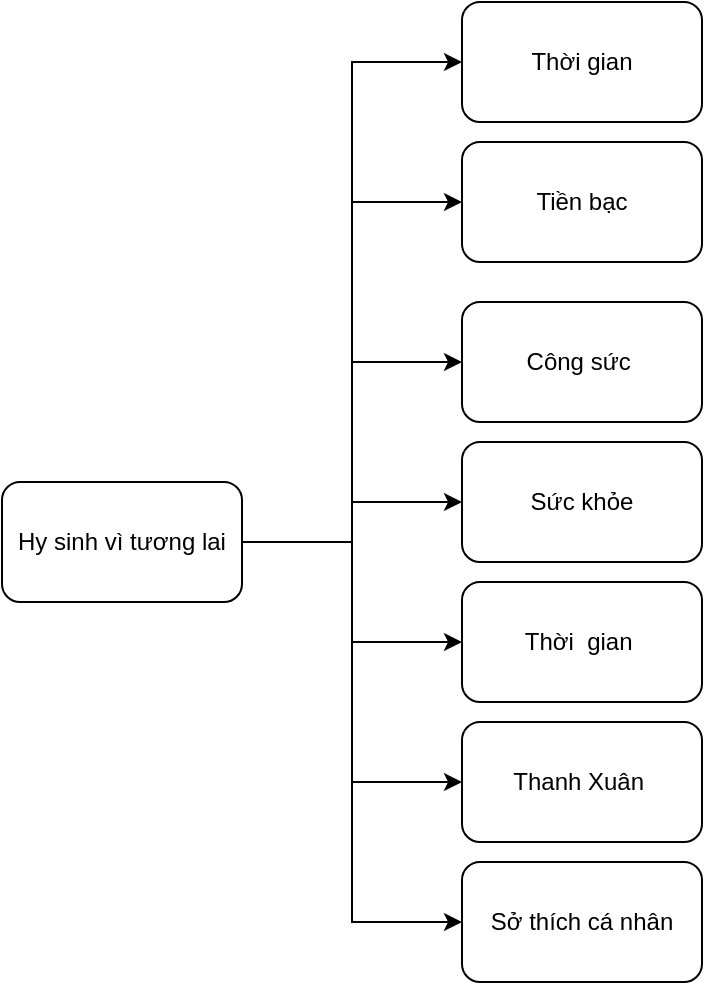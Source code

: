 <mxfile version="17.2.2" type="device"><diagram id="P7TDLo2UiMNAFGDrE6B-" name="Page-1"><mxGraphModel dx="776" dy="491" grid="1" gridSize="10" guides="1" tooltips="1" connect="1" arrows="1" fold="1" page="1" pageScale="1" pageWidth="827" pageHeight="1169" math="0" shadow="0"><root><mxCell id="0"/><mxCell id="1" parent="0"/><mxCell id="JM9HITRuYAUP79J9R5JV-9" style="edgeStyle=orthogonalEdgeStyle;rounded=0;orthogonalLoop=1;jettySize=auto;html=1;entryX=0;entryY=0.5;entryDx=0;entryDy=0;" edge="1" parent="1" source="JM9HITRuYAUP79J9R5JV-1" target="JM9HITRuYAUP79J9R5JV-2"><mxGeometry relative="1" as="geometry"/></mxCell><mxCell id="JM9HITRuYAUP79J9R5JV-10" style="edgeStyle=orthogonalEdgeStyle;rounded=0;orthogonalLoop=1;jettySize=auto;html=1;entryX=0;entryY=0.5;entryDx=0;entryDy=0;" edge="1" parent="1" source="JM9HITRuYAUP79J9R5JV-1" target="JM9HITRuYAUP79J9R5JV-3"><mxGeometry relative="1" as="geometry"/></mxCell><mxCell id="JM9HITRuYAUP79J9R5JV-11" style="edgeStyle=orthogonalEdgeStyle;rounded=0;orthogonalLoop=1;jettySize=auto;html=1;entryX=0;entryY=0.5;entryDx=0;entryDy=0;" edge="1" parent="1" source="JM9HITRuYAUP79J9R5JV-1" target="JM9HITRuYAUP79J9R5JV-4"><mxGeometry relative="1" as="geometry"/></mxCell><mxCell id="JM9HITRuYAUP79J9R5JV-12" style="edgeStyle=orthogonalEdgeStyle;rounded=0;orthogonalLoop=1;jettySize=auto;html=1;entryX=0;entryY=0.5;entryDx=0;entryDy=0;" edge="1" parent="1" source="JM9HITRuYAUP79J9R5JV-1" target="JM9HITRuYAUP79J9R5JV-5"><mxGeometry relative="1" as="geometry"/></mxCell><mxCell id="JM9HITRuYAUP79J9R5JV-13" style="edgeStyle=orthogonalEdgeStyle;rounded=0;orthogonalLoop=1;jettySize=auto;html=1;entryX=0;entryY=0.5;entryDx=0;entryDy=0;" edge="1" parent="1" source="JM9HITRuYAUP79J9R5JV-1" target="JM9HITRuYAUP79J9R5JV-6"><mxGeometry relative="1" as="geometry"/></mxCell><mxCell id="JM9HITRuYAUP79J9R5JV-14" style="edgeStyle=orthogonalEdgeStyle;rounded=0;orthogonalLoop=1;jettySize=auto;html=1;entryX=0;entryY=0.5;entryDx=0;entryDy=0;" edge="1" parent="1" source="JM9HITRuYAUP79J9R5JV-1" target="JM9HITRuYAUP79J9R5JV-7"><mxGeometry relative="1" as="geometry"/></mxCell><mxCell id="JM9HITRuYAUP79J9R5JV-15" style="edgeStyle=orthogonalEdgeStyle;rounded=0;orthogonalLoop=1;jettySize=auto;html=1;entryX=0;entryY=0.5;entryDx=0;entryDy=0;" edge="1" parent="1" source="JM9HITRuYAUP79J9R5JV-1" target="JM9HITRuYAUP79J9R5JV-8"><mxGeometry relative="1" as="geometry"/></mxCell><mxCell id="JM9HITRuYAUP79J9R5JV-1" value="Hy sinh vì tương lai" style="rounded=1;whiteSpace=wrap;html=1;" vertex="1" parent="1"><mxGeometry x="80" y="300" width="120" height="60" as="geometry"/></mxCell><mxCell id="JM9HITRuYAUP79J9R5JV-2" value="Thời gian" style="rounded=1;whiteSpace=wrap;html=1;" vertex="1" parent="1"><mxGeometry x="310" y="60" width="120" height="60" as="geometry"/></mxCell><mxCell id="JM9HITRuYAUP79J9R5JV-3" value="Tiền bạc" style="rounded=1;whiteSpace=wrap;html=1;" vertex="1" parent="1"><mxGeometry x="310" y="130" width="120" height="60" as="geometry"/></mxCell><mxCell id="JM9HITRuYAUP79J9R5JV-4" value="Công sức&amp;nbsp;" style="rounded=1;whiteSpace=wrap;html=1;" vertex="1" parent="1"><mxGeometry x="310" y="210" width="120" height="60" as="geometry"/></mxCell><mxCell id="JM9HITRuYAUP79J9R5JV-5" value="Sức khỏe" style="rounded=1;whiteSpace=wrap;html=1;" vertex="1" parent="1"><mxGeometry x="310" y="280" width="120" height="60" as="geometry"/></mxCell><mxCell id="JM9HITRuYAUP79J9R5JV-6" value="Thời&amp;nbsp; gian&amp;nbsp;" style="rounded=1;whiteSpace=wrap;html=1;" vertex="1" parent="1"><mxGeometry x="310" y="350" width="120" height="60" as="geometry"/></mxCell><mxCell id="JM9HITRuYAUP79J9R5JV-7" value="Thanh Xuân&amp;nbsp;" style="rounded=1;whiteSpace=wrap;html=1;" vertex="1" parent="1"><mxGeometry x="310" y="420" width="120" height="60" as="geometry"/></mxCell><mxCell id="JM9HITRuYAUP79J9R5JV-8" value="Sở thích cá nhân" style="rounded=1;whiteSpace=wrap;html=1;" vertex="1" parent="1"><mxGeometry x="310" y="490" width="120" height="60" as="geometry"/></mxCell></root></mxGraphModel></diagram></mxfile>